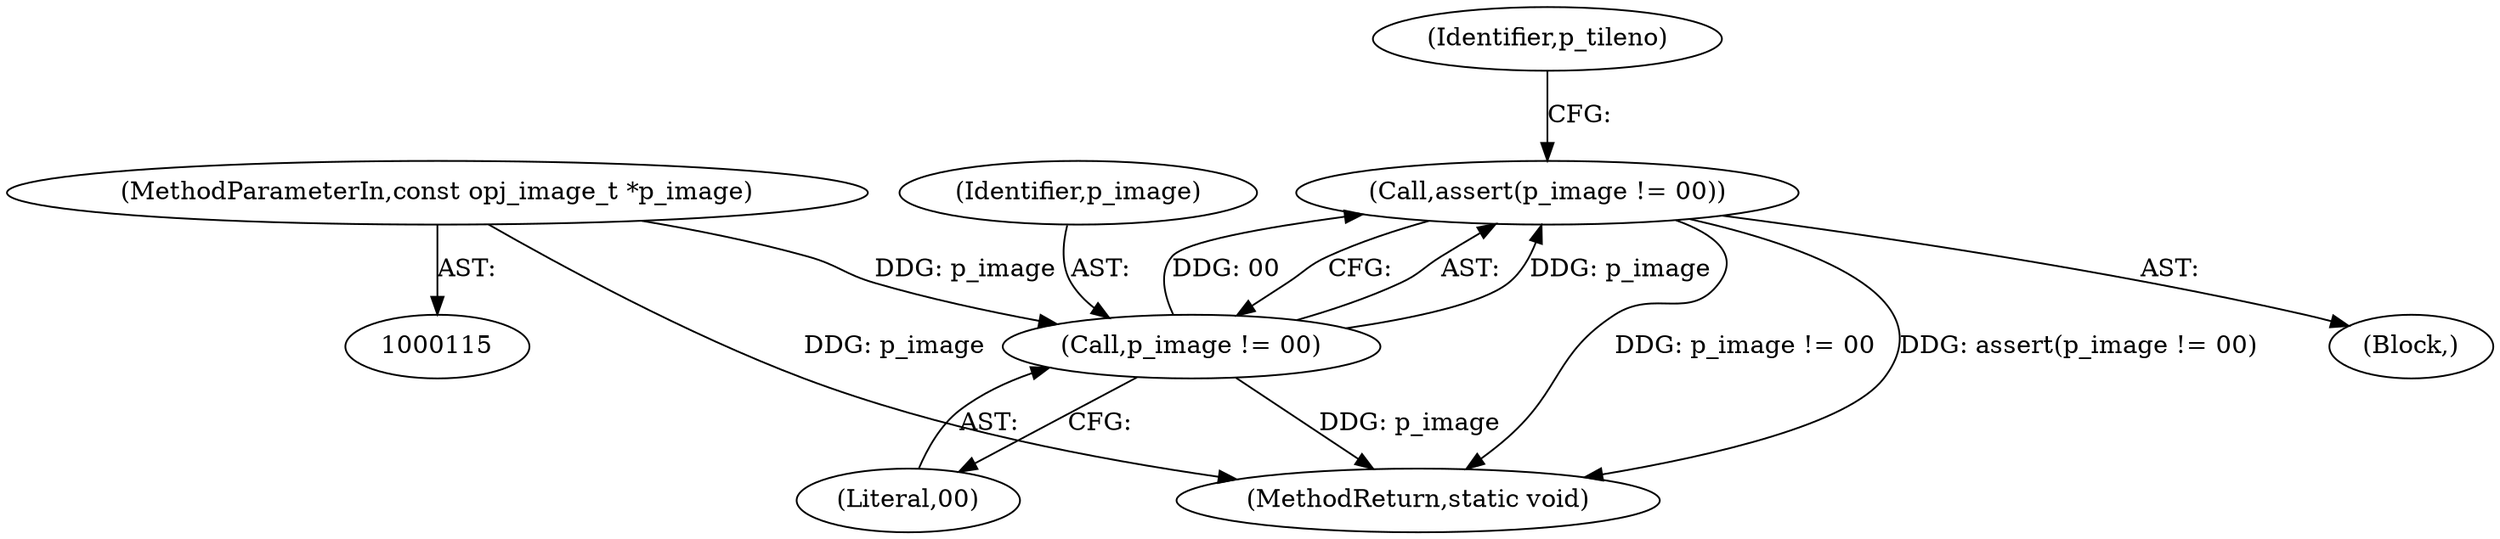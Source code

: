 digraph "0_openjpeg_c58df149900df862806d0e892859b41115875845@API" {
"1000148" [label="(Call,assert(p_image != 00))"];
"1000149" [label="(Call,p_image != 00)"];
"1000116" [label="(MethodParameterIn,const opj_image_t *p_image)"];
"1000116" [label="(MethodParameterIn,const opj_image_t *p_image)"];
"1000150" [label="(Identifier,p_image)"];
"1000574" [label="(MethodReturn,static void)"];
"1000127" [label="(Block,)"];
"1000148" [label="(Call,assert(p_image != 00))"];
"1000154" [label="(Identifier,p_tileno)"];
"1000149" [label="(Call,p_image != 00)"];
"1000151" [label="(Literal,00)"];
"1000148" -> "1000127"  [label="AST: "];
"1000148" -> "1000149"  [label="CFG: "];
"1000149" -> "1000148"  [label="AST: "];
"1000154" -> "1000148"  [label="CFG: "];
"1000148" -> "1000574"  [label="DDG: assert(p_image != 00)"];
"1000148" -> "1000574"  [label="DDG: p_image != 00"];
"1000149" -> "1000148"  [label="DDG: p_image"];
"1000149" -> "1000148"  [label="DDG: 00"];
"1000149" -> "1000151"  [label="CFG: "];
"1000150" -> "1000149"  [label="AST: "];
"1000151" -> "1000149"  [label="AST: "];
"1000149" -> "1000574"  [label="DDG: p_image"];
"1000116" -> "1000149"  [label="DDG: p_image"];
"1000116" -> "1000115"  [label="AST: "];
"1000116" -> "1000574"  [label="DDG: p_image"];
}
